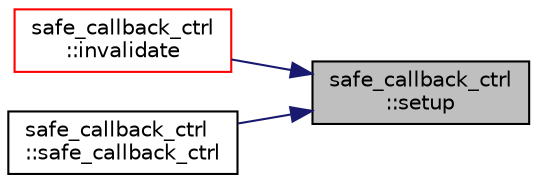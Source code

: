 digraph "safe_callback_ctrl::setup"
{
 // LATEX_PDF_SIZE
  edge [fontname="Helvetica",fontsize="10",labelfontname="Helvetica",labelfontsize="10"];
  node [fontname="Helvetica",fontsize="10",shape=record];
  rankdir="RL";
  Node1 [label="safe_callback_ctrl\l::setup",height=0.2,width=0.4,color="black", fillcolor="grey75", style="filled", fontcolor="black",tooltip=" "];
  Node1 -> Node2 [dir="back",color="midnightblue",fontsize="10",style="solid",fontname="Helvetica"];
  Node2 [label="safe_callback_ctrl\l::invalidate",height=0.2,width=0.4,color="red", fillcolor="white", style="filled",URL="$classsafe__callback__ctrl.html#a8ba3729a3c90b5a5c4099111c21c8c47",tooltip=" "];
  Node1 -> Node11 [dir="back",color="midnightblue",fontsize="10",style="solid",fontname="Helvetica"];
  Node11 [label="safe_callback_ctrl\l::safe_callback_ctrl",height=0.2,width=0.4,color="black", fillcolor="white", style="filled",URL="$classsafe__callback__ctrl.html#aad5ef835975eb112a528a7dc4180c26e",tooltip=" "];
}
